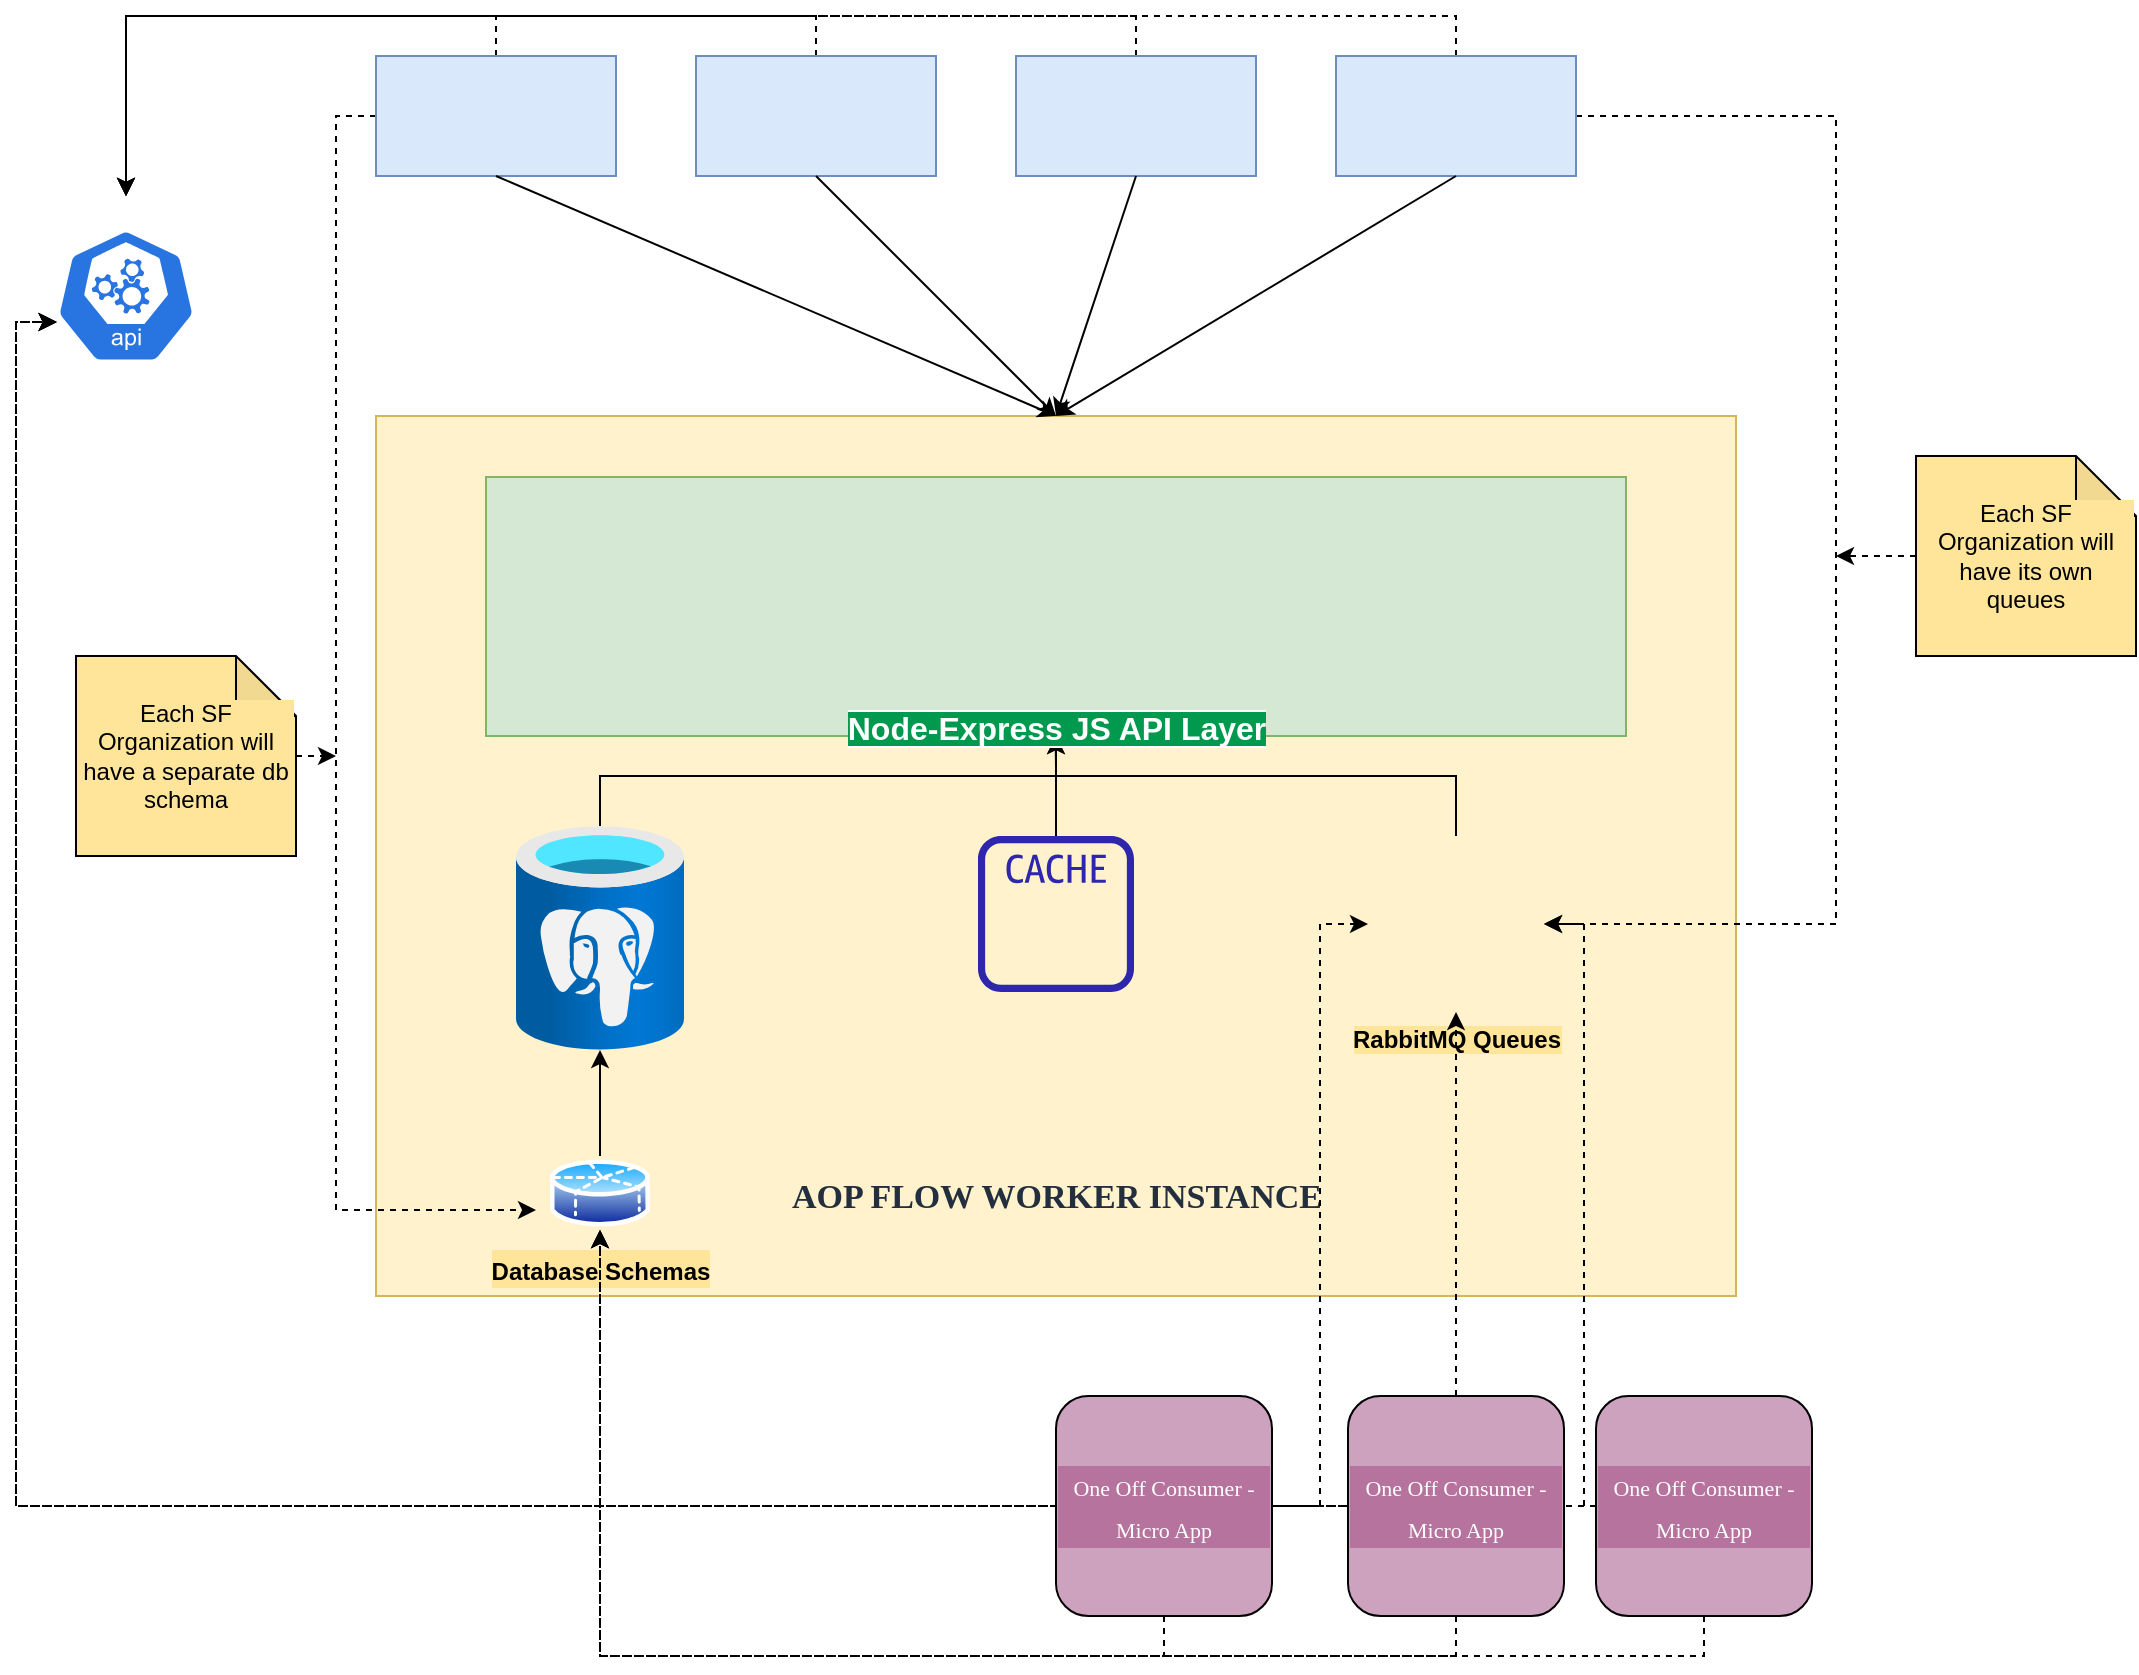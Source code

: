 <mxfile version="17.5.0" type="github">
  <diagram id="R5a5NPqz2yX41LrVqOXw" name="Page-1">
    <mxGraphModel dx="2249" dy="762" grid="1" gridSize="10" guides="1" tooltips="1" connect="1" arrows="1" fold="1" page="1" pageScale="1" pageWidth="827" pageHeight="1169" math="0" shadow="0">
      <root>
        <mxCell id="0" />
        <mxCell id="1" parent="0" />
        <mxCell id="vYbNUfEm3Xzhya9i326D-89" style="edgeStyle=orthogonalEdgeStyle;rounded=0;orthogonalLoop=1;jettySize=auto;html=1;entryX=0.005;entryY=0.63;entryDx=0;entryDy=0;entryPerimeter=0;dashed=1;fontFamily=Lucida Console;fontSize=11;fontColor=#FFFFFF;" edge="1" parent="1" source="vYbNUfEm3Xzhya9i326D-68" target="vYbNUfEm3Xzhya9i326D-78">
          <mxGeometry relative="1" as="geometry" />
        </mxCell>
        <mxCell id="vYbNUfEm3Xzhya9i326D-88" style="edgeStyle=orthogonalEdgeStyle;rounded=0;orthogonalLoop=1;jettySize=auto;html=1;entryX=0.005;entryY=0.63;entryDx=0;entryDy=0;entryPerimeter=0;dashed=1;fontFamily=Lucida Console;fontSize=11;fontColor=#FFFFFF;" edge="1" parent="1" source="vYbNUfEm3Xzhya9i326D-55" target="vYbNUfEm3Xzhya9i326D-78">
          <mxGeometry relative="1" as="geometry" />
        </mxCell>
        <mxCell id="vYbNUfEm3Xzhya9i326D-87" style="edgeStyle=orthogonalEdgeStyle;rounded=0;orthogonalLoop=1;jettySize=auto;html=1;exitX=0;exitY=0.5;exitDx=0;exitDy=0;entryX=0.005;entryY=0.63;entryDx=0;entryDy=0;entryPerimeter=0;dashed=1;fontFamily=Lucida Console;fontSize=11;fontColor=#FFFFFF;" edge="1" parent="1" source="vYbNUfEm3Xzhya9i326D-55" target="vYbNUfEm3Xzhya9i326D-78">
          <mxGeometry relative="1" as="geometry" />
        </mxCell>
        <mxCell id="vYbNUfEm3Xzhya9i326D-1" value="&lt;hr&gt;" style="rounded=0;whiteSpace=wrap;html=1;fillColor=#fff2cc;strokeColor=#d6b656;" vertex="1" parent="1">
          <mxGeometry x="80" y="280" width="680" height="440" as="geometry" />
        </mxCell>
        <mxCell id="vYbNUfEm3Xzhya9i326D-29" style="edgeStyle=orthogonalEdgeStyle;rounded=0;orthogonalLoop=1;jettySize=auto;html=1;exitX=0;exitY=0.5;exitDx=0;exitDy=0;fontSize=12;dashed=1;" edge="1" parent="1" source="vYbNUfEm3Xzhya9i326D-2">
          <mxGeometry relative="1" as="geometry">
            <mxPoint x="160" y="677" as="targetPoint" />
            <Array as="points">
              <mxPoint x="60" y="130" />
              <mxPoint x="60" y="677" />
            </Array>
          </mxGeometry>
        </mxCell>
        <mxCell id="vYbNUfEm3Xzhya9i326D-80" style="edgeStyle=orthogonalEdgeStyle;rounded=0;orthogonalLoop=1;jettySize=auto;html=1;exitX=0.5;exitY=0;exitDx=0;exitDy=0;entryX=0.5;entryY=0;entryDx=0;entryDy=0;entryPerimeter=0;dashed=1;fontFamily=Lucida Console;fontSize=11;fontColor=#FFFFFF;" edge="1" parent="1" source="vYbNUfEm3Xzhya9i326D-2" target="vYbNUfEm3Xzhya9i326D-78">
          <mxGeometry relative="1" as="geometry" />
        </mxCell>
        <mxCell id="vYbNUfEm3Xzhya9i326D-2" value="" style="rounded=0;whiteSpace=wrap;html=1;fillColor=#dae8fc;strokeColor=#6c8ebf;" vertex="1" parent="1">
          <mxGeometry x="80" y="100" width="120" height="60" as="geometry" />
        </mxCell>
        <mxCell id="vYbNUfEm3Xzhya9i326D-81" style="edgeStyle=orthogonalEdgeStyle;rounded=0;orthogonalLoop=1;jettySize=auto;html=1;exitX=0.5;exitY=0;exitDx=0;exitDy=0;entryX=0.5;entryY=0;entryDx=0;entryDy=0;entryPerimeter=0;dashed=1;fontFamily=Lucida Console;fontSize=11;fontColor=#FFFFFF;" edge="1" parent="1" source="vYbNUfEm3Xzhya9i326D-3" target="vYbNUfEm3Xzhya9i326D-78">
          <mxGeometry relative="1" as="geometry" />
        </mxCell>
        <mxCell id="vYbNUfEm3Xzhya9i326D-3" value="" style="rounded=0;whiteSpace=wrap;html=1;fillColor=#dae8fc;strokeColor=#6c8ebf;" vertex="1" parent="1">
          <mxGeometry x="240" y="100" width="120" height="60" as="geometry" />
        </mxCell>
        <mxCell id="vYbNUfEm3Xzhya9i326D-84" style="edgeStyle=orthogonalEdgeStyle;rounded=0;orthogonalLoop=1;jettySize=auto;html=1;exitX=0.5;exitY=0;exitDx=0;exitDy=0;entryX=0.5;entryY=0;entryDx=0;entryDy=0;entryPerimeter=0;dashed=1;fontFamily=Lucida Console;fontSize=11;fontColor=#FFFFFF;" edge="1" parent="1" source="vYbNUfEm3Xzhya9i326D-4" target="vYbNUfEm3Xzhya9i326D-78">
          <mxGeometry relative="1" as="geometry" />
        </mxCell>
        <mxCell id="vYbNUfEm3Xzhya9i326D-4" value="" style="rounded=0;whiteSpace=wrap;html=1;fillColor=#dae8fc;strokeColor=#6c8ebf;" vertex="1" parent="1">
          <mxGeometry x="400" y="100" width="120" height="60" as="geometry" />
        </mxCell>
        <mxCell id="vYbNUfEm3Xzhya9i326D-49" style="edgeStyle=orthogonalEdgeStyle;rounded=0;orthogonalLoop=1;jettySize=auto;html=1;exitX=1;exitY=0.5;exitDx=0;exitDy=0;dashed=1;fontFamily=Lucida Console;fontSize=17;fontColor=#FFFFFF;entryX=1;entryY=0.5;entryDx=0;entryDy=0;" edge="1" parent="1" source="vYbNUfEm3Xzhya9i326D-5" target="vYbNUfEm3Xzhya9i326D-14">
          <mxGeometry relative="1" as="geometry">
            <mxPoint x="800" y="560" as="targetPoint" />
            <Array as="points">
              <mxPoint x="810" y="130" />
              <mxPoint x="810" y="534" />
            </Array>
          </mxGeometry>
        </mxCell>
        <mxCell id="vYbNUfEm3Xzhya9i326D-85" style="edgeStyle=orthogonalEdgeStyle;rounded=0;orthogonalLoop=1;jettySize=auto;html=1;exitX=0.5;exitY=0;exitDx=0;exitDy=0;entryX=0.5;entryY=0;entryDx=0;entryDy=0;entryPerimeter=0;dashed=1;fontFamily=Lucida Console;fontSize=11;fontColor=#FFFFFF;" edge="1" parent="1" source="vYbNUfEm3Xzhya9i326D-5" target="vYbNUfEm3Xzhya9i326D-78">
          <mxGeometry relative="1" as="geometry" />
        </mxCell>
        <mxCell id="vYbNUfEm3Xzhya9i326D-5" value="" style="rounded=0;whiteSpace=wrap;html=1;fillColor=#dae8fc;strokeColor=#6c8ebf;" vertex="1" parent="1">
          <mxGeometry x="560" y="100" width="120" height="60" as="geometry" />
        </mxCell>
        <mxCell id="vYbNUfEm3Xzhya9i326D-6" value="" style="endArrow=classic;html=1;rounded=0;exitX=0.5;exitY=1;exitDx=0;exitDy=0;entryX=0.5;entryY=0;entryDx=0;entryDy=0;" edge="1" parent="1" source="vYbNUfEm3Xzhya9i326D-2" target="vYbNUfEm3Xzhya9i326D-1">
          <mxGeometry width="50" height="50" relative="1" as="geometry">
            <mxPoint x="390" y="320" as="sourcePoint" />
            <mxPoint x="440" y="270" as="targetPoint" />
          </mxGeometry>
        </mxCell>
        <mxCell id="vYbNUfEm3Xzhya9i326D-7" value="" style="endArrow=classic;html=1;rounded=0;exitX=0.5;exitY=1;exitDx=0;exitDy=0;entryX=0.5;entryY=0;entryDx=0;entryDy=0;" edge="1" parent="1" source="vYbNUfEm3Xzhya9i326D-3" target="vYbNUfEm3Xzhya9i326D-1">
          <mxGeometry width="50" height="50" relative="1" as="geometry">
            <mxPoint x="390" y="320" as="sourcePoint" />
            <mxPoint x="440" y="270" as="targetPoint" />
          </mxGeometry>
        </mxCell>
        <mxCell id="vYbNUfEm3Xzhya9i326D-8" value="" style="endArrow=classic;html=1;rounded=0;exitX=0.5;exitY=1;exitDx=0;exitDy=0;entryX=0.5;entryY=0;entryDx=0;entryDy=0;" edge="1" parent="1" source="vYbNUfEm3Xzhya9i326D-4" target="vYbNUfEm3Xzhya9i326D-1">
          <mxGeometry width="50" height="50" relative="1" as="geometry">
            <mxPoint x="310" y="170" as="sourcePoint" />
            <mxPoint x="430" y="290" as="targetPoint" />
          </mxGeometry>
        </mxCell>
        <mxCell id="vYbNUfEm3Xzhya9i326D-9" value="" style="endArrow=classic;html=1;rounded=0;exitX=0.5;exitY=1;exitDx=0;exitDy=0;entryX=0.5;entryY=0;entryDx=0;entryDy=0;" edge="1" parent="1" source="vYbNUfEm3Xzhya9i326D-5" target="vYbNUfEm3Xzhya9i326D-1">
          <mxGeometry width="50" height="50" relative="1" as="geometry">
            <mxPoint x="470" y="170" as="sourcePoint" />
            <mxPoint x="430" y="290" as="targetPoint" />
          </mxGeometry>
        </mxCell>
        <mxCell id="vYbNUfEm3Xzhya9i326D-10" value="" style="shape=image;html=1;verticalAlign=top;verticalLabelPosition=bottom;labelBackgroundColor=#ffffff;imageAspect=0;aspect=fixed;image=https://cdn2.iconfinder.com/data/icons/boxicons-logos/24/bxl-heroku-128.png" vertex="1" parent="1">
          <mxGeometry x="712" y="280" width="48" height="48" as="geometry" />
        </mxCell>
        <mxCell id="vYbNUfEm3Xzhya9i326D-23" value="" style="edgeStyle=orthogonalEdgeStyle;rounded=0;orthogonalLoop=1;jettySize=auto;html=1;fontSize=16;" edge="1" parent="1" source="vYbNUfEm3Xzhya9i326D-12" target="vYbNUfEm3Xzhya9i326D-15">
          <mxGeometry relative="1" as="geometry">
            <Array as="points">
              <mxPoint x="192" y="460" />
              <mxPoint x="420" y="460" />
            </Array>
          </mxGeometry>
        </mxCell>
        <mxCell id="vYbNUfEm3Xzhya9i326D-12" value="" style="aspect=fixed;html=1;points=[];align=center;image;fontSize=12;image=img/lib/azure2/databases/Azure_Database_PostgreSQL_Server.svg;" vertex="1" parent="1">
          <mxGeometry x="150" y="485" width="84" height="112" as="geometry" />
        </mxCell>
        <mxCell id="vYbNUfEm3Xzhya9i326D-21" value="" style="edgeStyle=orthogonalEdgeStyle;rounded=0;orthogonalLoop=1;jettySize=auto;html=1;fontSize=16;" edge="1" parent="1" source="vYbNUfEm3Xzhya9i326D-13" target="vYbNUfEm3Xzhya9i326D-11">
          <mxGeometry relative="1" as="geometry" />
        </mxCell>
        <mxCell id="vYbNUfEm3Xzhya9i326D-13" value="&lt;br&gt;&lt;br&gt;&lt;br&gt;&lt;br&gt;&lt;br&gt;&lt;br&gt;&lt;b&gt;&lt;font style=&quot;font-size: 17px&quot; face=&quot;Lucida Console&quot;&gt;AOP FLOW WORKER INSTANCE&lt;/font&gt;&lt;/b&gt;" style="sketch=0;outlineConnect=0;fontColor=#232F3E;gradientColor=none;fillColor=#2E27AD;strokeColor=none;dashed=0;verticalLabelPosition=bottom;verticalAlign=top;align=center;html=1;fontSize=12;fontStyle=0;aspect=fixed;pointerEvents=1;shape=mxgraph.aws4.cache_node;" vertex="1" parent="1">
          <mxGeometry x="381" y="490" width="78" height="78" as="geometry" />
        </mxCell>
        <mxCell id="vYbNUfEm3Xzhya9i326D-22" value="" style="edgeStyle=orthogonalEdgeStyle;rounded=0;orthogonalLoop=1;jettySize=auto;html=1;fontSize=16;" edge="1" parent="1" source="vYbNUfEm3Xzhya9i326D-14" target="vYbNUfEm3Xzhya9i326D-15">
          <mxGeometry relative="1" as="geometry">
            <Array as="points">
              <mxPoint x="620" y="460" />
              <mxPoint x="420" y="460" />
            </Array>
          </mxGeometry>
        </mxCell>
        <mxCell id="vYbNUfEm3Xzhya9i326D-14" value="&lt;span style=&quot;background-color: rgb(255 , 229 , 153)&quot;&gt;&lt;b&gt;RabbitMQ Queues&lt;/b&gt;&lt;/span&gt;" style="shape=image;html=1;verticalAlign=top;verticalLabelPosition=bottom;labelBackgroundColor=#ffffff;imageAspect=0;aspect=fixed;image=https://cdn4.iconfinder.com/data/icons/Easter_lin/png/128x128/Coelho.png" vertex="1" parent="1">
          <mxGeometry x="576" y="490" width="88" height="88" as="geometry" />
        </mxCell>
        <mxCell id="vYbNUfEm3Xzhya9i326D-16" value="" style="group" vertex="1" connectable="0" parent="1">
          <mxGeometry x="135" y="310.5" width="570" height="129.5" as="geometry" />
        </mxCell>
        <mxCell id="vYbNUfEm3Xzhya9i326D-15" value="" style="rounded=0;whiteSpace=wrap;html=1;fillColor=#d5e8d4;strokeColor=#82b366;" vertex="1" parent="vYbNUfEm3Xzhya9i326D-16">
          <mxGeometry width="570" height="129.5" as="geometry" />
        </mxCell>
        <mxCell id="vYbNUfEm3Xzhya9i326D-11" value="&lt;font style=&quot;font-size: 16px&quot; color=&quot;#ffffff&quot;&gt;&lt;b style=&quot;background-color: rgb(0 , 153 , 77)&quot;&gt;Node-Express JS API Layer&lt;/b&gt;&lt;/font&gt;" style="shape=image;html=1;verticalAlign=top;verticalLabelPosition=bottom;labelBackgroundColor=#ffffff;imageAspect=0;aspect=fixed;image=https://cdn2.iconfinder.com/data/icons/boxicons-logos/24/bxl-nodejs-128.png" vertex="1" parent="vYbNUfEm3Xzhya9i326D-16">
          <mxGeometry x="235" y="10.5" width="99" height="99" as="geometry" />
        </mxCell>
        <mxCell id="vYbNUfEm3Xzhya9i326D-28" value="" style="edgeStyle=orthogonalEdgeStyle;rounded=0;orthogonalLoop=1;jettySize=auto;html=1;fontSize=16;" edge="1" parent="1" source="vYbNUfEm3Xzhya9i326D-27" target="vYbNUfEm3Xzhya9i326D-12">
          <mxGeometry relative="1" as="geometry" />
        </mxCell>
        <mxCell id="vYbNUfEm3Xzhya9i326D-27" value="&lt;font size=&quot;1&quot;&gt;&lt;b style=&quot;font-size: 12px&quot;&gt;Database Schemas&lt;/b&gt;&lt;/font&gt;" style="aspect=fixed;perimeter=ellipsePerimeter;html=1;align=center;shadow=0;dashed=0;spacingTop=3;image;image=img/lib/active_directory/database_partition_5.svg;labelBackgroundColor=#FFE599;fontSize=16;fillColor=#CDA2BE;" vertex="1" parent="1">
          <mxGeometry x="167" y="650" width="50" height="37" as="geometry" />
        </mxCell>
        <mxCell id="vYbNUfEm3Xzhya9i326D-31" style="edgeStyle=orthogonalEdgeStyle;rounded=0;orthogonalLoop=1;jettySize=auto;html=1;dashed=1;fontSize=12;" edge="1" parent="1" source="vYbNUfEm3Xzhya9i326D-30">
          <mxGeometry relative="1" as="geometry">
            <mxPoint x="60" y="450" as="targetPoint" />
          </mxGeometry>
        </mxCell>
        <mxCell id="vYbNUfEm3Xzhya9i326D-30" value="Each SF Organization will have a separate db schema" style="shape=note;whiteSpace=wrap;html=1;backgroundOutline=1;darkOpacity=0.05;labelBackgroundColor=#FFE599;fontSize=12;fillColor=#FFE599;" vertex="1" parent="1">
          <mxGeometry x="-70" y="400" width="110" height="100" as="geometry" />
        </mxCell>
        <mxCell id="vYbNUfEm3Xzhya9i326D-52" style="edgeStyle=orthogonalEdgeStyle;rounded=0;orthogonalLoop=1;jettySize=auto;html=1;exitX=0;exitY=0.5;exitDx=0;exitDy=0;exitPerimeter=0;dashed=1;fontFamily=Lucida Console;fontSize=17;fontColor=#FFFFFF;" edge="1" parent="1" source="vYbNUfEm3Xzhya9i326D-50">
          <mxGeometry relative="1" as="geometry">
            <mxPoint x="810" y="350" as="targetPoint" />
          </mxGeometry>
        </mxCell>
        <mxCell id="vYbNUfEm3Xzhya9i326D-50" value="Each SF Organization will have its own queues" style="shape=note;whiteSpace=wrap;html=1;backgroundOutline=1;darkOpacity=0.05;labelBackgroundColor=#FFE599;fontSize=12;fillColor=#FFE599;" vertex="1" parent="1">
          <mxGeometry x="850" y="300" width="110" height="100" as="geometry" />
        </mxCell>
        <mxCell id="vYbNUfEm3Xzhya9i326D-56" value="" style="group" vertex="1" connectable="0" parent="1">
          <mxGeometry x="566" y="770" width="108" height="110" as="geometry" />
        </mxCell>
        <mxCell id="vYbNUfEm3Xzhya9i326D-55" value="&lt;font style=&quot;font-size: 11px&quot;&gt;One Off Consumer - Micro App&lt;/font&gt;" style="rounded=1;whiteSpace=wrap;html=1;labelBackgroundColor=#B5739D;fontFamily=Lucida Console;fontSize=17;fontColor=#FFFFFF;fillColor=#CDA2BE;" vertex="1" parent="vYbNUfEm3Xzhya9i326D-56">
          <mxGeometry width="108" height="110" as="geometry" />
        </mxCell>
        <mxCell id="vYbNUfEm3Xzhya9i326D-43" value="" style="shape=image;html=1;verticalAlign=top;verticalLabelPosition=bottom;labelBackgroundColor=#ffffff;imageAspect=0;aspect=fixed;image=https://cdn2.iconfinder.com/data/icons/boxicons-logos/24/bxl-heroku-128.png" vertex="1" parent="vYbNUfEm3Xzhya9i326D-56">
          <mxGeometry x="78" width="30" height="30" as="geometry" />
        </mxCell>
        <mxCell id="vYbNUfEm3Xzhya9i326D-66" style="edgeStyle=orthogonalEdgeStyle;rounded=0;orthogonalLoop=1;jettySize=auto;html=1;dashed=1;fontFamily=Lucida Console;fontSize=11;fontColor=#FFFFFF;" edge="1" parent="1" source="vYbNUfEm3Xzhya9i326D-55" target="vYbNUfEm3Xzhya9i326D-14">
          <mxGeometry relative="1" as="geometry" />
        </mxCell>
        <mxCell id="vYbNUfEm3Xzhya9i326D-67" value="" style="group" vertex="1" connectable="0" parent="1">
          <mxGeometry x="690" y="770" width="108" height="110" as="geometry" />
        </mxCell>
        <mxCell id="vYbNUfEm3Xzhya9i326D-68" value="&lt;font style=&quot;font-size: 11px&quot;&gt;One Off Consumer - Micro App&lt;/font&gt;" style="rounded=1;whiteSpace=wrap;html=1;labelBackgroundColor=#B5739D;fontFamily=Lucida Console;fontSize=17;fontColor=#FFFFFF;fillColor=#CDA2BE;" vertex="1" parent="vYbNUfEm3Xzhya9i326D-67">
          <mxGeometry width="108" height="110" as="geometry" />
        </mxCell>
        <mxCell id="vYbNUfEm3Xzhya9i326D-69" value="" style="shape=image;html=1;verticalAlign=top;verticalLabelPosition=bottom;labelBackgroundColor=#ffffff;imageAspect=0;aspect=fixed;image=https://cdn2.iconfinder.com/data/icons/boxicons-logos/24/bxl-heroku-128.png" vertex="1" parent="vYbNUfEm3Xzhya9i326D-67">
          <mxGeometry x="78" width="30" height="30" as="geometry" />
        </mxCell>
        <mxCell id="vYbNUfEm3Xzhya9i326D-70" value="" style="group" vertex="1" connectable="0" parent="1">
          <mxGeometry x="420" y="770" width="108" height="110" as="geometry" />
        </mxCell>
        <mxCell id="vYbNUfEm3Xzhya9i326D-71" value="&lt;font style=&quot;font-size: 11px&quot;&gt;One Off Consumer - Micro App&lt;/font&gt;" style="rounded=1;whiteSpace=wrap;html=1;labelBackgroundColor=#B5739D;fontFamily=Lucida Console;fontSize=17;fontColor=#FFFFFF;fillColor=#CDA2BE;" vertex="1" parent="vYbNUfEm3Xzhya9i326D-70">
          <mxGeometry width="108" height="110" as="geometry" />
        </mxCell>
        <mxCell id="vYbNUfEm3Xzhya9i326D-72" value="" style="shape=image;html=1;verticalAlign=top;verticalLabelPosition=bottom;labelBackgroundColor=#ffffff;imageAspect=0;aspect=fixed;image=https://cdn2.iconfinder.com/data/icons/boxicons-logos/24/bxl-heroku-128.png" vertex="1" parent="vYbNUfEm3Xzhya9i326D-70">
          <mxGeometry x="78" width="30" height="30" as="geometry" />
        </mxCell>
        <mxCell id="vYbNUfEm3Xzhya9i326D-73" style="edgeStyle=orthogonalEdgeStyle;rounded=0;orthogonalLoop=1;jettySize=auto;html=1;entryX=0;entryY=0.5;entryDx=0;entryDy=0;dashed=1;fontFamily=Lucida Console;fontSize=11;fontColor=#FFFFFF;" edge="1" parent="1" source="vYbNUfEm3Xzhya9i326D-71" target="vYbNUfEm3Xzhya9i326D-14">
          <mxGeometry relative="1" as="geometry" />
        </mxCell>
        <mxCell id="vYbNUfEm3Xzhya9i326D-74" style="edgeStyle=orthogonalEdgeStyle;rounded=0;orthogonalLoop=1;jettySize=auto;html=1;entryX=1;entryY=0.5;entryDx=0;entryDy=0;dashed=1;fontFamily=Lucida Console;fontSize=11;fontColor=#FFFFFF;" edge="1" parent="1" source="vYbNUfEm3Xzhya9i326D-68" target="vYbNUfEm3Xzhya9i326D-14">
          <mxGeometry relative="1" as="geometry">
            <Array as="points">
              <mxPoint x="684" y="825" />
              <mxPoint x="684" y="534" />
            </Array>
          </mxGeometry>
        </mxCell>
        <mxCell id="vYbNUfEm3Xzhya9i326D-75" style="edgeStyle=orthogonalEdgeStyle;rounded=0;orthogonalLoop=1;jettySize=auto;html=1;exitX=0.5;exitY=1;exitDx=0;exitDy=0;dashed=1;fontFamily=Lucida Console;fontSize=11;fontColor=#FFFFFF;entryX=0.5;entryY=1;entryDx=0;entryDy=0;" edge="1" parent="1" source="vYbNUfEm3Xzhya9i326D-71" target="vYbNUfEm3Xzhya9i326D-27">
          <mxGeometry relative="1" as="geometry">
            <mxPoint x="620" y="960" as="targetPoint" />
          </mxGeometry>
        </mxCell>
        <mxCell id="vYbNUfEm3Xzhya9i326D-76" style="edgeStyle=orthogonalEdgeStyle;rounded=0;orthogonalLoop=1;jettySize=auto;html=1;exitX=0.5;exitY=1;exitDx=0;exitDy=0;dashed=1;fontFamily=Lucida Console;fontSize=11;fontColor=#FFFFFF;entryX=0.5;entryY=1;entryDx=0;entryDy=0;" edge="1" parent="1" source="vYbNUfEm3Xzhya9i326D-68" target="vYbNUfEm3Xzhya9i326D-27">
          <mxGeometry relative="1" as="geometry">
            <mxPoint x="620" y="930" as="targetPoint" />
          </mxGeometry>
        </mxCell>
        <mxCell id="vYbNUfEm3Xzhya9i326D-77" style="edgeStyle=orthogonalEdgeStyle;rounded=0;orthogonalLoop=1;jettySize=auto;html=1;exitX=0.5;exitY=1;exitDx=0;exitDy=0;dashed=1;fontFamily=Lucida Console;fontSize=11;fontColor=#FFFFFF;entryX=0.5;entryY=1;entryDx=0;entryDy=0;" edge="1" parent="1" source="vYbNUfEm3Xzhya9i326D-55" target="vYbNUfEm3Xzhya9i326D-27">
          <mxGeometry relative="1" as="geometry">
            <mxPoint x="620" y="950" as="targetPoint" />
          </mxGeometry>
        </mxCell>
        <mxCell id="vYbNUfEm3Xzhya9i326D-78" value="" style="sketch=0;html=1;dashed=0;whitespace=wrap;fillColor=#2875E2;strokeColor=#ffffff;points=[[0.005,0.63,0],[0.1,0.2,0],[0.9,0.2,0],[0.5,0,0],[0.995,0.63,0],[0.72,0.99,0],[0.5,1,0],[0.28,0.99,0]];shape=mxgraph.kubernetes.icon;prIcon=api;labelBackgroundColor=#B5739D;fontFamily=Lucida Console;fontSize=11;fontColor=#FFFFFF;" vertex="1" parent="1">
          <mxGeometry x="-80" y="170" width="70" height="100" as="geometry" />
        </mxCell>
        <mxCell id="vYbNUfEm3Xzhya9i326D-86" style="edgeStyle=orthogonalEdgeStyle;rounded=0;orthogonalLoop=1;jettySize=auto;html=1;entryX=0.005;entryY=0.63;entryDx=0;entryDy=0;entryPerimeter=0;dashed=1;fontFamily=Lucida Console;fontSize=11;fontColor=#FFFFFF;" edge="1" parent="1" source="vYbNUfEm3Xzhya9i326D-71" target="vYbNUfEm3Xzhya9i326D-78">
          <mxGeometry relative="1" as="geometry" />
        </mxCell>
      </root>
    </mxGraphModel>
  </diagram>
</mxfile>
